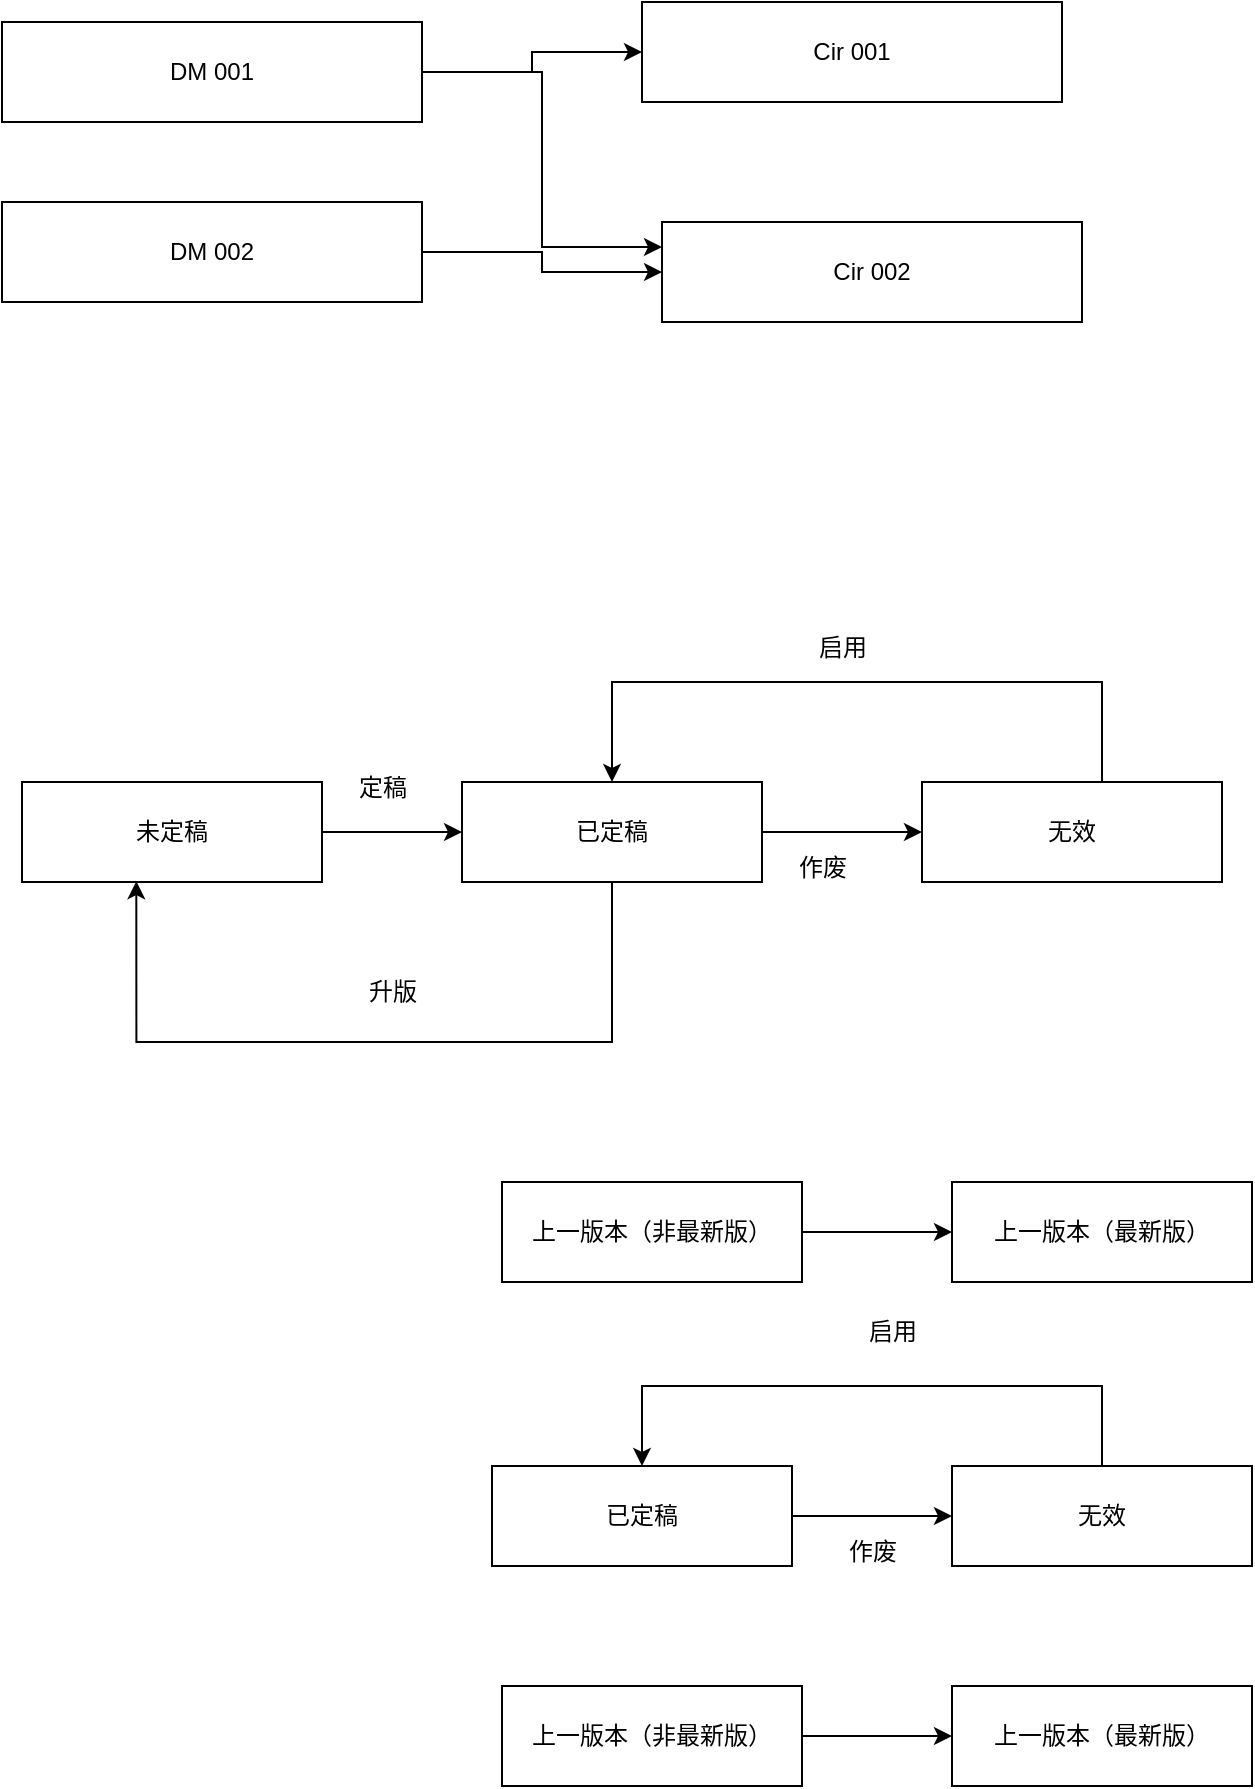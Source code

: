 <mxfile version="28.1.0">
  <diagram name="第 1 页" id="2kTXe6WtXxTHrCK6W9D9">
    <mxGraphModel dx="1042" dy="527" grid="1" gridSize="10" guides="1" tooltips="1" connect="1" arrows="1" fold="1" page="1" pageScale="1" pageWidth="827" pageHeight="1169" math="0" shadow="0">
      <root>
        <mxCell id="0" />
        <mxCell id="1" parent="0" />
        <mxCell id="geReMuQLmWx2-0_fnQ3M-31" style="edgeStyle=orthogonalEdgeStyle;rounded=0;orthogonalLoop=1;jettySize=auto;html=1;" edge="1" parent="1" source="geReMuQLmWx2-0_fnQ3M-1" target="geReMuQLmWx2-0_fnQ3M-30">
          <mxGeometry relative="1" as="geometry" />
        </mxCell>
        <mxCell id="geReMuQLmWx2-0_fnQ3M-5" style="edgeStyle=orthogonalEdgeStyle;rounded=0;orthogonalLoop=1;jettySize=auto;html=1;entryX=0;entryY=0.25;entryDx=0;entryDy=0;" edge="1" parent="1" source="geReMuQLmWx2-0_fnQ3M-1" target="geReMuQLmWx2-0_fnQ3M-4">
          <mxGeometry relative="1" as="geometry" />
        </mxCell>
        <mxCell id="geReMuQLmWx2-0_fnQ3M-1" value="DM 001" style="rounded=0;whiteSpace=wrap;html=1;" vertex="1" parent="1">
          <mxGeometry x="130" y="90" width="210" height="50" as="geometry" />
        </mxCell>
        <mxCell id="geReMuQLmWx2-0_fnQ3M-6" style="edgeStyle=orthogonalEdgeStyle;rounded=0;orthogonalLoop=1;jettySize=auto;html=1;entryX=0;entryY=0.5;entryDx=0;entryDy=0;" edge="1" parent="1" source="geReMuQLmWx2-0_fnQ3M-2" target="geReMuQLmWx2-0_fnQ3M-4">
          <mxGeometry relative="1" as="geometry" />
        </mxCell>
        <mxCell id="geReMuQLmWx2-0_fnQ3M-2" value="DM 002" style="rounded=0;whiteSpace=wrap;html=1;" vertex="1" parent="1">
          <mxGeometry x="130" y="180" width="210" height="50" as="geometry" />
        </mxCell>
        <mxCell id="geReMuQLmWx2-0_fnQ3M-4" value="Cir 002" style="rounded=0;whiteSpace=wrap;html=1;" vertex="1" parent="1">
          <mxGeometry x="460" y="190" width="210" height="50" as="geometry" />
        </mxCell>
        <mxCell id="geReMuQLmWx2-0_fnQ3M-10" style="edgeStyle=orthogonalEdgeStyle;rounded=0;orthogonalLoop=1;jettySize=auto;html=1;entryX=0;entryY=0.5;entryDx=0;entryDy=0;" edge="1" parent="1" source="geReMuQLmWx2-0_fnQ3M-7" target="geReMuQLmWx2-0_fnQ3M-8">
          <mxGeometry relative="1" as="geometry" />
        </mxCell>
        <mxCell id="geReMuQLmWx2-0_fnQ3M-7" value="未定稿" style="rounded=0;whiteSpace=wrap;html=1;" vertex="1" parent="1">
          <mxGeometry x="140" y="470" width="150" height="50" as="geometry" />
        </mxCell>
        <mxCell id="geReMuQLmWx2-0_fnQ3M-11" style="edgeStyle=orthogonalEdgeStyle;rounded=0;orthogonalLoop=1;jettySize=auto;html=1;entryX=0;entryY=0.5;entryDx=0;entryDy=0;" edge="1" parent="1" source="geReMuQLmWx2-0_fnQ3M-8" target="geReMuQLmWx2-0_fnQ3M-9">
          <mxGeometry relative="1" as="geometry" />
        </mxCell>
        <mxCell id="geReMuQLmWx2-0_fnQ3M-16" style="edgeStyle=orthogonalEdgeStyle;rounded=0;orthogonalLoop=1;jettySize=auto;html=1;entryX=0.381;entryY=0.992;entryDx=0;entryDy=0;entryPerimeter=0;" edge="1" parent="1" source="geReMuQLmWx2-0_fnQ3M-8" target="geReMuQLmWx2-0_fnQ3M-7">
          <mxGeometry relative="1" as="geometry">
            <mxPoint x="460" y="620" as="targetPoint" />
            <Array as="points">
              <mxPoint x="435" y="600" />
              <mxPoint x="197" y="600" />
            </Array>
          </mxGeometry>
        </mxCell>
        <mxCell id="geReMuQLmWx2-0_fnQ3M-8" value="已定稿" style="rounded=0;whiteSpace=wrap;html=1;" vertex="1" parent="1">
          <mxGeometry x="360" y="470" width="150" height="50" as="geometry" />
        </mxCell>
        <mxCell id="geReMuQLmWx2-0_fnQ3M-12" style="edgeStyle=orthogonalEdgeStyle;rounded=0;orthogonalLoop=1;jettySize=auto;html=1;entryX=0.5;entryY=0;entryDx=0;entryDy=0;" edge="1" parent="1" source="geReMuQLmWx2-0_fnQ3M-9" target="geReMuQLmWx2-0_fnQ3M-8">
          <mxGeometry relative="1" as="geometry">
            <Array as="points">
              <mxPoint x="680" y="420" />
              <mxPoint x="435" y="420" />
            </Array>
          </mxGeometry>
        </mxCell>
        <mxCell id="geReMuQLmWx2-0_fnQ3M-9" value="无效" style="rounded=0;whiteSpace=wrap;html=1;" vertex="1" parent="1">
          <mxGeometry x="590" y="470" width="150" height="50" as="geometry" />
        </mxCell>
        <mxCell id="geReMuQLmWx2-0_fnQ3M-13" value="作废" style="text;html=1;align=center;verticalAlign=middle;resizable=0;points=[];autosize=1;strokeColor=none;fillColor=none;" vertex="1" parent="1">
          <mxGeometry x="515" y="498" width="50" height="30" as="geometry" />
        </mxCell>
        <mxCell id="geReMuQLmWx2-0_fnQ3M-14" value="启用" style="text;html=1;align=center;verticalAlign=middle;resizable=0;points=[];autosize=1;strokeColor=none;fillColor=none;" vertex="1" parent="1">
          <mxGeometry x="525" y="388" width="50" height="30" as="geometry" />
        </mxCell>
        <mxCell id="geReMuQLmWx2-0_fnQ3M-15" value="定稿" style="text;html=1;align=center;verticalAlign=middle;resizable=0;points=[];autosize=1;strokeColor=none;fillColor=none;" vertex="1" parent="1">
          <mxGeometry x="295" y="458" width="50" height="30" as="geometry" />
        </mxCell>
        <mxCell id="geReMuQLmWx2-0_fnQ3M-17" value="升版" style="text;html=1;align=center;verticalAlign=middle;resizable=0;points=[];autosize=1;strokeColor=none;fillColor=none;" vertex="1" parent="1">
          <mxGeometry x="300" y="560" width="50" height="30" as="geometry" />
        </mxCell>
        <mxCell id="geReMuQLmWx2-0_fnQ3M-20" style="edgeStyle=orthogonalEdgeStyle;rounded=0;orthogonalLoop=1;jettySize=auto;html=1;" edge="1" parent="1" source="geReMuQLmWx2-0_fnQ3M-18" target="geReMuQLmWx2-0_fnQ3M-19">
          <mxGeometry relative="1" as="geometry" />
        </mxCell>
        <mxCell id="geReMuQLmWx2-0_fnQ3M-18" value="已定稿" style="rounded=0;whiteSpace=wrap;html=1;" vertex="1" parent="1">
          <mxGeometry x="375" y="812" width="150" height="50" as="geometry" />
        </mxCell>
        <mxCell id="geReMuQLmWx2-0_fnQ3M-21" style="edgeStyle=orthogonalEdgeStyle;rounded=0;orthogonalLoop=1;jettySize=auto;html=1;entryX=0.5;entryY=0;entryDx=0;entryDy=0;" edge="1" parent="1" source="geReMuQLmWx2-0_fnQ3M-19" target="geReMuQLmWx2-0_fnQ3M-18">
          <mxGeometry relative="1" as="geometry">
            <Array as="points">
              <mxPoint x="680" y="772" />
              <mxPoint x="450" y="772" />
            </Array>
          </mxGeometry>
        </mxCell>
        <mxCell id="geReMuQLmWx2-0_fnQ3M-19" value="无效" style="rounded=0;whiteSpace=wrap;html=1;" vertex="1" parent="1">
          <mxGeometry x="605" y="812" width="150" height="50" as="geometry" />
        </mxCell>
        <mxCell id="geReMuQLmWx2-0_fnQ3M-22" value="作废" style="text;html=1;align=center;verticalAlign=middle;resizable=0;points=[];autosize=1;strokeColor=none;fillColor=none;" vertex="1" parent="1">
          <mxGeometry x="540" y="840" width="50" height="30" as="geometry" />
        </mxCell>
        <mxCell id="geReMuQLmWx2-0_fnQ3M-23" value="启用" style="text;html=1;align=center;verticalAlign=middle;resizable=0;points=[];autosize=1;strokeColor=none;fillColor=none;" vertex="1" parent="1">
          <mxGeometry x="550" y="730" width="50" height="30" as="geometry" />
        </mxCell>
        <mxCell id="geReMuQLmWx2-0_fnQ3M-26" style="edgeStyle=orthogonalEdgeStyle;rounded=0;orthogonalLoop=1;jettySize=auto;html=1;" edge="1" parent="1" source="geReMuQLmWx2-0_fnQ3M-24" target="geReMuQLmWx2-0_fnQ3M-25">
          <mxGeometry relative="1" as="geometry" />
        </mxCell>
        <mxCell id="geReMuQLmWx2-0_fnQ3M-24" value="上一版本（非最新版）" style="rounded=0;whiteSpace=wrap;html=1;" vertex="1" parent="1">
          <mxGeometry x="380" y="922" width="150" height="50" as="geometry" />
        </mxCell>
        <mxCell id="geReMuQLmWx2-0_fnQ3M-25" value="上一版本（最新版）" style="rounded=0;whiteSpace=wrap;html=1;" vertex="1" parent="1">
          <mxGeometry x="605" y="922" width="150" height="50" as="geometry" />
        </mxCell>
        <mxCell id="geReMuQLmWx2-0_fnQ3M-27" style="edgeStyle=orthogonalEdgeStyle;rounded=0;orthogonalLoop=1;jettySize=auto;html=1;" edge="1" parent="1" source="geReMuQLmWx2-0_fnQ3M-28" target="geReMuQLmWx2-0_fnQ3M-29">
          <mxGeometry relative="1" as="geometry" />
        </mxCell>
        <mxCell id="geReMuQLmWx2-0_fnQ3M-28" value="上一版本（非最新版）" style="rounded=0;whiteSpace=wrap;html=1;" vertex="1" parent="1">
          <mxGeometry x="380" y="670" width="150" height="50" as="geometry" />
        </mxCell>
        <mxCell id="geReMuQLmWx2-0_fnQ3M-29" value="上一版本（最新版）" style="rounded=0;whiteSpace=wrap;html=1;" vertex="1" parent="1">
          <mxGeometry x="605" y="670" width="150" height="50" as="geometry" />
        </mxCell>
        <mxCell id="geReMuQLmWx2-0_fnQ3M-30" value="Cir 001" style="rounded=0;whiteSpace=wrap;html=1;" vertex="1" parent="1">
          <mxGeometry x="450" y="80" width="210" height="50" as="geometry" />
        </mxCell>
      </root>
    </mxGraphModel>
  </diagram>
</mxfile>
